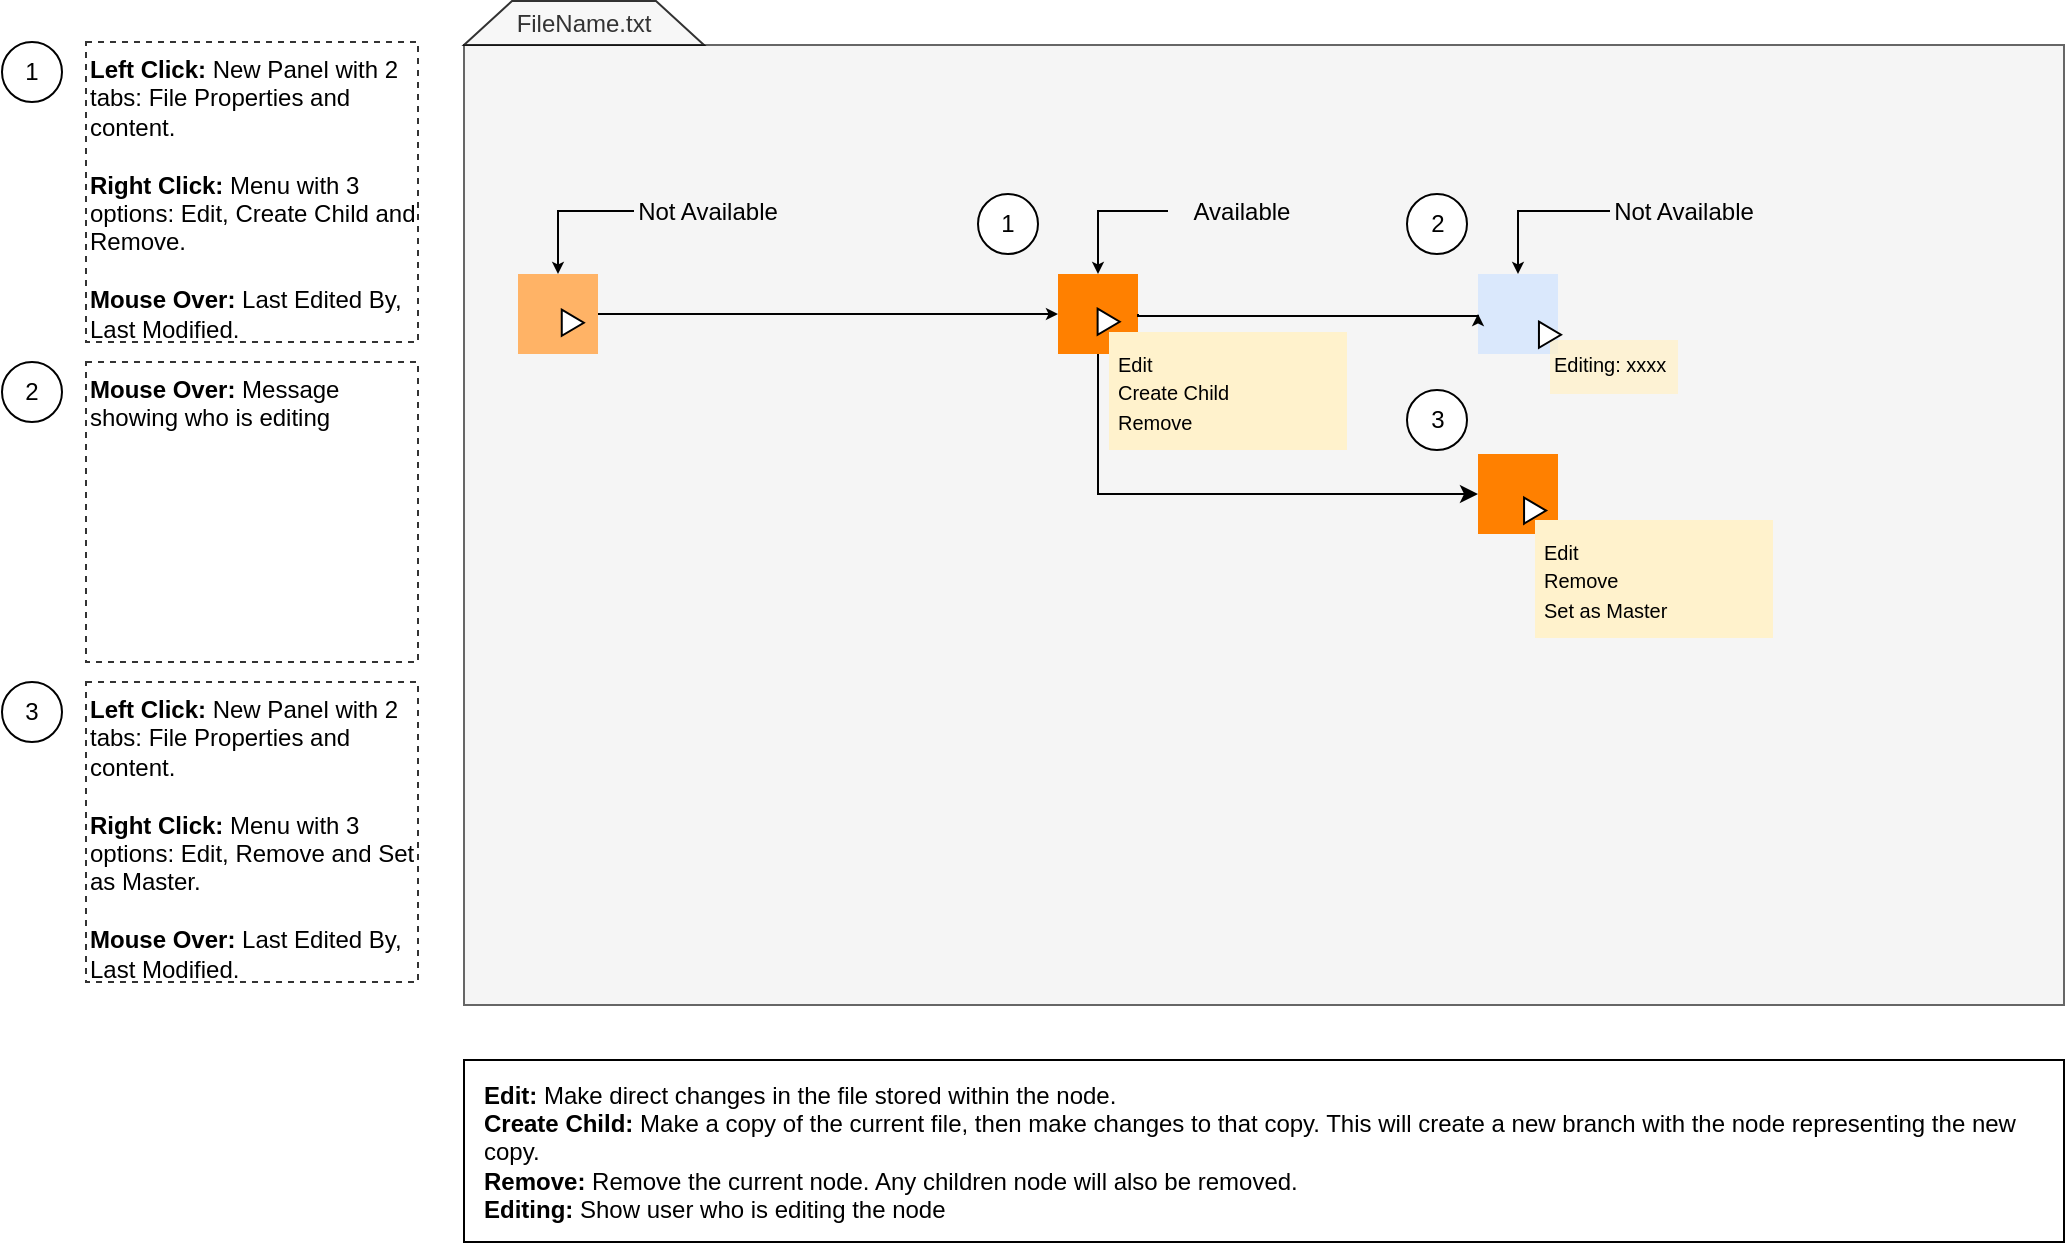 <mxfile version="10.9.8" type="device"><diagram id="SZavvXVsEQ0TmVHuFgYK" name="Page-1"><mxGraphModel dx="1117" dy="619" grid="1" gridSize="10" guides="1" tooltips="1" connect="1" arrows="1" fold="1" page="1" pageScale="1" pageWidth="1100" pageHeight="850" math="0" shadow="0"><root><mxCell id="0"/><mxCell id="1" parent="0"/><mxCell id="OabAV7sCgsElv4op9iI_-2" value="" style="rounded=0;whiteSpace=wrap;html=1;fillColor=#f5f5f5;strokeColor=#666666;fontColor=#333333;" parent="1" vertex="1"><mxGeometry x="243" y="41.5" width="800" height="480" as="geometry"/></mxCell><mxCell id="OabAV7sCgsElv4op9iI_-4" value="" style="rounded=0;whiteSpace=wrap;html=1;strokeColor=none;fillColor=#FF8000;" parent="1" vertex="1"><mxGeometry x="540" y="156" width="40" height="40" as="geometry"/></mxCell><mxCell id="OabAV7sCgsElv4op9iI_-5" value="" style="rounded=0;whiteSpace=wrap;html=1;strokeColor=none;fillColor=#dae8fc;" parent="1" vertex="1"><mxGeometry x="750" y="156" width="40" height="40" as="geometry"/></mxCell><mxCell id="OabAV7sCgsElv4op9iI_-7" style="edgeStyle=orthogonalEdgeStyle;rounded=0;orthogonalLoop=1;jettySize=auto;html=1;exitX=1;exitY=0.5;exitDx=0;exitDy=0;endSize=3;startSize=3;entryX=0;entryY=0.5;entryDx=0;entryDy=0;" parent="1" source="OabAV7sCgsElv4op9iI_-4" target="OabAV7sCgsElv4op9iI_-5" edge="1"><mxGeometry relative="1" as="geometry"><Array as="points"><mxPoint x="580" y="177"/><mxPoint x="750" y="177"/></Array><mxPoint x="730" y="176" as="targetPoint"/></mxGeometry></mxCell><mxCell id="OabAV7sCgsElv4op9iI_-9" value="" style="triangle;whiteSpace=wrap;html=1;" parent="1" vertex="1"><mxGeometry x="559.811" y="173.348" width="11.03" height="13.043" as="geometry"/></mxCell><mxCell id="OabAV7sCgsElv4op9iI_-15" value="1" style="ellipse;whiteSpace=wrap;html=1;aspect=fixed;fillColor=#ffffff;fontSize=12;align=center;" parent="1" vertex="1"><mxGeometry x="500" y="116" width="30" height="30" as="geometry"/></mxCell><mxCell id="OabAV7sCgsElv4op9iI_-16" value="&lt;font style=&quot;font-size: 12px&quot;&gt;2&lt;/font&gt;" style="ellipse;whiteSpace=wrap;html=1;aspect=fixed;fillColor=#ffffff;fontSize=12;align=center;" parent="1" vertex="1"><mxGeometry x="714.5" y="116" width="30" height="30" as="geometry"/></mxCell><mxCell id="OabAV7sCgsElv4op9iI_-14" value="&lt;font style=&quot;font-size: 10px&quot;&gt;Editing: xxxx&lt;br&gt;&lt;br&gt;&lt;/font&gt;" style="rounded=0;whiteSpace=wrap;html=1;align=left;strokeColor=none;fillColor=#fff2cc;fontSize=6;opacity=80;verticalAlign=top;" parent="1" vertex="1"><mxGeometry x="786" y="189" width="64" height="27" as="geometry"/></mxCell><mxCell id="OabAV7sCgsElv4op9iI_-13" value="" style="triangle;whiteSpace=wrap;html=1;" parent="1" vertex="1"><mxGeometry x="780.477" y="179.848" width="11.03" height="13.043" as="geometry"/></mxCell><mxCell id="OabAV7sCgsElv4op9iI_-19" value="" style="rounded=0;whiteSpace=wrap;html=1;strokeColor=none;fillColor=#FF8000;" parent="1" vertex="1"><mxGeometry x="750" y="246" width="40" height="40" as="geometry"/></mxCell><mxCell id="OabAV7sCgsElv4op9iI_-20" style="edgeStyle=orthogonalEdgeStyle;rounded=0;orthogonalLoop=1;jettySize=auto;html=1;exitX=0.5;exitY=1;exitDx=0;exitDy=0;entryX=0;entryY=0.5;entryDx=0;entryDy=0;fontSize=6;" parent="1" source="OabAV7sCgsElv4op9iI_-4" target="OabAV7sCgsElv4op9iI_-19" edge="1"><mxGeometry relative="1" as="geometry"/></mxCell><mxCell id="OabAV7sCgsElv4op9iI_-52" style="edgeStyle=orthogonalEdgeStyle;rounded=0;orthogonalLoop=1;jettySize=auto;html=1;exitX=0;exitY=0.5;exitDx=0;exitDy=0;entryX=0.5;entryY=0;entryDx=0;entryDy=0;startSize=3;endSize=3;fontSize=6;" parent="1" source="OabAV7sCgsElv4op9iI_-21" target="OabAV7sCgsElv4op9iI_-5" edge="1"><mxGeometry relative="1" as="geometry"/></mxCell><mxCell id="OabAV7sCgsElv4op9iI_-21" value="Not Available" style="text;html=1;strokeColor=none;fillColor=none;align=center;verticalAlign=middle;whiteSpace=wrap;rounded=0;fontSize=12;opacity=80;" parent="1" vertex="1"><mxGeometry x="816" y="116" width="74" height="17" as="geometry"/></mxCell><mxCell id="OabAV7sCgsElv4op9iI_-23" style="edgeStyle=orthogonalEdgeStyle;rounded=0;orthogonalLoop=1;jettySize=auto;html=1;exitX=0;exitY=0.5;exitDx=0;exitDy=0;entryX=0.5;entryY=0;entryDx=0;entryDy=0;fontSize=6;endSize=3;startSize=3;" parent="1" source="OabAV7sCgsElv4op9iI_-24" target="OabAV7sCgsElv4op9iI_-4" edge="1"><mxGeometry relative="1" as="geometry"><mxPoint x="566.168" y="157.116" as="targetPoint"/></mxGeometry></mxCell><mxCell id="OabAV7sCgsElv4op9iI_-24" value="Available" style="text;html=1;strokeColor=none;fillColor=none;align=center;verticalAlign=middle;whiteSpace=wrap;rounded=0;fontSize=12;opacity=80;" parent="1" vertex="1"><mxGeometry x="595" y="116" width="74" height="17" as="geometry"/></mxCell><mxCell id="OabAV7sCgsElv4op9iI_-28" style="edgeStyle=orthogonalEdgeStyle;rounded=0;orthogonalLoop=1;jettySize=auto;html=1;entryX=0;entryY=0.5;entryDx=0;entryDy=0;startSize=3;endSize=3;fontSize=6;" parent="1" source="OabAV7sCgsElv4op9iI_-25" target="OabAV7sCgsElv4op9iI_-4" edge="1"><mxGeometry relative="1" as="geometry"/></mxCell><mxCell id="OabAV7sCgsElv4op9iI_-25" value="" style="rounded=0;whiteSpace=wrap;html=1;strokeColor=none;fillColor=#FFB366;" parent="1" vertex="1"><mxGeometry x="270" y="156" width="40" height="40" as="geometry"/></mxCell><mxCell id="OabAV7sCgsElv4op9iI_-26" value="" style="triangle;whiteSpace=wrap;html=1;" parent="1" vertex="1"><mxGeometry x="291.879" y="173.848" width="11.03" height="13.043" as="geometry"/></mxCell><mxCell id="OabAV7sCgsElv4op9iI_-29" style="edgeStyle=orthogonalEdgeStyle;rounded=0;orthogonalLoop=1;jettySize=auto;html=1;exitX=0;exitY=0.5;exitDx=0;exitDy=0;entryX=0.5;entryY=0;entryDx=0;entryDy=0;fontSize=6;endSize=3;startSize=3;" parent="1" source="OabAV7sCgsElv4op9iI_-30" target="OabAV7sCgsElv4op9iI_-25" edge="1"><mxGeometry relative="1" as="geometry"><mxPoint x="302.318" y="154.842" as="targetPoint"/></mxGeometry></mxCell><mxCell id="OabAV7sCgsElv4op9iI_-30" value="Not Available" style="text;html=1;strokeColor=none;fillColor=none;align=center;verticalAlign=middle;whiteSpace=wrap;rounded=0;fontSize=12;opacity=80;dashed=1;dashPattern=1 4;" parent="1" vertex="1"><mxGeometry x="328" y="116" width="74" height="17" as="geometry"/></mxCell><mxCell id="OabAV7sCgsElv4op9iI_-39" value="&lt;font style=&quot;font-size: 10px ; line-height: 120%&quot;&gt;Edit&lt;br&gt;Remove&lt;br&gt;Set as Master&lt;br&gt;&lt;/font&gt;" style="rounded=0;whiteSpace=wrap;html=1;align=left;strokeColor=none;verticalAlign=middle;spacing=2;labelPosition=center;verticalLabelPosition=middle;textDirection=ltr;fillColor=#fff2cc;spacingLeft=2;" parent="1" vertex="1"><mxGeometry x="778.5" y="279" width="119" height="59" as="geometry"/></mxCell><mxCell id="OabAV7sCgsElv4op9iI_-40" value="3" style="ellipse;whiteSpace=wrap;html=1;aspect=fixed;fillColor=#ffffff;fontSize=12;align=center;" parent="1" vertex="1"><mxGeometry x="714.5" y="214" width="30" height="30" as="geometry"/></mxCell><mxCell id="OabAV7sCgsElv4op9iI_-38" value="" style="triangle;whiteSpace=wrap;html=1;" parent="1" vertex="1"><mxGeometry x="773.03" y="267.783" width="11.03" height="13.043" as="geometry"/></mxCell><mxCell id="OabAV7sCgsElv4op9iI_-53" value="&lt;font style=&quot;font-size: 12px&quot;&gt;FileName.txt&lt;/font&gt;" style="shape=trapezoid;perimeter=trapezoidPerimeter;whiteSpace=wrap;html=1;strokeColor=#000000;fillColor=#f5f5f5;fontSize=6;opacity=80;align=center;fontColor=#333333;" parent="1" vertex="1"><mxGeometry x="243" y="19.5" width="120" height="22" as="geometry"/></mxCell><mxCell id="OabAV7sCgsElv4op9iI_-55" value="&lt;font style=&quot;font-size: 10px ; line-height: 120%&quot;&gt;Edit&lt;br&gt;Create Child&lt;br&gt;Remove&lt;br&gt;&lt;/font&gt;" style="rounded=0;whiteSpace=wrap;html=1;align=left;strokeColor=none;verticalAlign=middle;spacing=2;labelPosition=center;verticalLabelPosition=middle;textDirection=ltr;fillColor=#fff2cc;spacingLeft=2;" parent="1" vertex="1"><mxGeometry x="565.5" y="185" width="119" height="59" as="geometry"/></mxCell><mxCell id="OabAV7sCgsElv4op9iI_-44" value="&lt;font style=&quot;font-size: 12px&quot;&gt;1&lt;/font&gt;" style="ellipse;whiteSpace=wrap;html=1;aspect=fixed;fillColor=#ffffff;fontSize=6;align=center;" parent="1" vertex="1"><mxGeometry x="12" y="40" width="30" height="30" as="geometry"/></mxCell><mxCell id="OabAV7sCgsElv4op9iI_-45" value="2" style="ellipse;whiteSpace=wrap;html=1;aspect=fixed;fillColor=#ffffff;fontSize=12;align=center;" parent="1" vertex="1"><mxGeometry x="12" y="200" width="30" height="30" as="geometry"/></mxCell><mxCell id="OabAV7sCgsElv4op9iI_-46" value="&lt;font style=&quot;font-size: 12px&quot;&gt;&lt;b&gt;Left Click:&amp;nbsp;&lt;/b&gt;New Panel with 2 tabs: File Properties and content.&lt;br&gt;&lt;br&gt;&lt;b&gt;Right Click: &lt;/b&gt;Menu with 3 options: Edit, Create Child and Remove.&lt;br&gt;&lt;br&gt;&lt;b&gt;Mouse Over: &lt;/b&gt;Last Edited By, Last Modified.&lt;br&gt;&lt;/font&gt;" style="rounded=0;whiteSpace=wrap;html=1;fontSize=6;opacity=80;align=left;fillColor=#ffffff;strokeColor=#000000;verticalAlign=top;dashed=1;" parent="1" vertex="1"><mxGeometry x="54" y="40" width="166" height="150" as="geometry"/></mxCell><mxCell id="OabAV7sCgsElv4op9iI_-47" value="&lt;font style=&quot;font-size: 12px&quot;&gt;&lt;b&gt;Mouse Over:&lt;/b&gt;&amp;nbsp;Message showing who is editing&lt;/font&gt;" style="rounded=0;whiteSpace=wrap;html=1;fontSize=6;opacity=80;align=left;fillColor=#ffffff;strokeColor=#000000;verticalAlign=top;dashed=1;" parent="1" vertex="1"><mxGeometry x="54" y="200" width="166" height="150" as="geometry"/></mxCell><mxCell id="OabAV7sCgsElv4op9iI_-48" value="3" style="ellipse;whiteSpace=wrap;html=1;aspect=fixed;fillColor=#ffffff;fontSize=12;align=center;" parent="1" vertex="1"><mxGeometry x="12" y="360" width="30" height="30" as="geometry"/></mxCell><mxCell id="OabAV7sCgsElv4op9iI_-49" value="&lt;font style=&quot;font-size: 12px&quot;&gt;&lt;b&gt;Left Click:&amp;nbsp;&lt;/b&gt;New Panel with 2 tabs: File Properties and content.&lt;br&gt;&lt;b&gt;&lt;br&gt;Right Click:&lt;/b&gt;&amp;nbsp;Menu with 3 options: Edit, Remove and Set as Master.&lt;br&gt;&lt;br&gt;&lt;b&gt;Mouse Over:&amp;nbsp;&lt;/b&gt;Last Edited By, Last Modified.&lt;br&gt;&lt;/font&gt;" style="rounded=0;whiteSpace=wrap;html=1;fontSize=6;opacity=80;align=left;fillColor=#ffffff;strokeColor=#000000;verticalAlign=top;dashed=1;" parent="1" vertex="1"><mxGeometry x="54" y="360" width="166" height="150" as="geometry"/></mxCell><mxCell id="CIwNqa8ZprxDPutazbru-1" value="&lt;b&gt;Edit:&lt;/b&gt;&amp;nbsp;Make direct changes in the file stored within the node.&lt;br&gt;&lt;b&gt;Create Child:&lt;/b&gt;&amp;nbsp;Make a copy of the current file, then make changes to that copy. This will create a new branch with the node representing the new copy.&lt;br&gt;&lt;b&gt;Remove:&lt;/b&gt;&amp;nbsp;Remove the current node. Any children node will also be removed.&lt;br&gt;&lt;b&gt;Editing: &lt;/b&gt;Show user who is editing the node" style="rounded=0;whiteSpace=wrap;html=1;fontSize=12;align=left;spacingTop=0;spacing=10;" vertex="1" parent="1"><mxGeometry x="243" y="549" width="800" height="91" as="geometry"/></mxCell></root></mxGraphModel></diagram></mxfile>